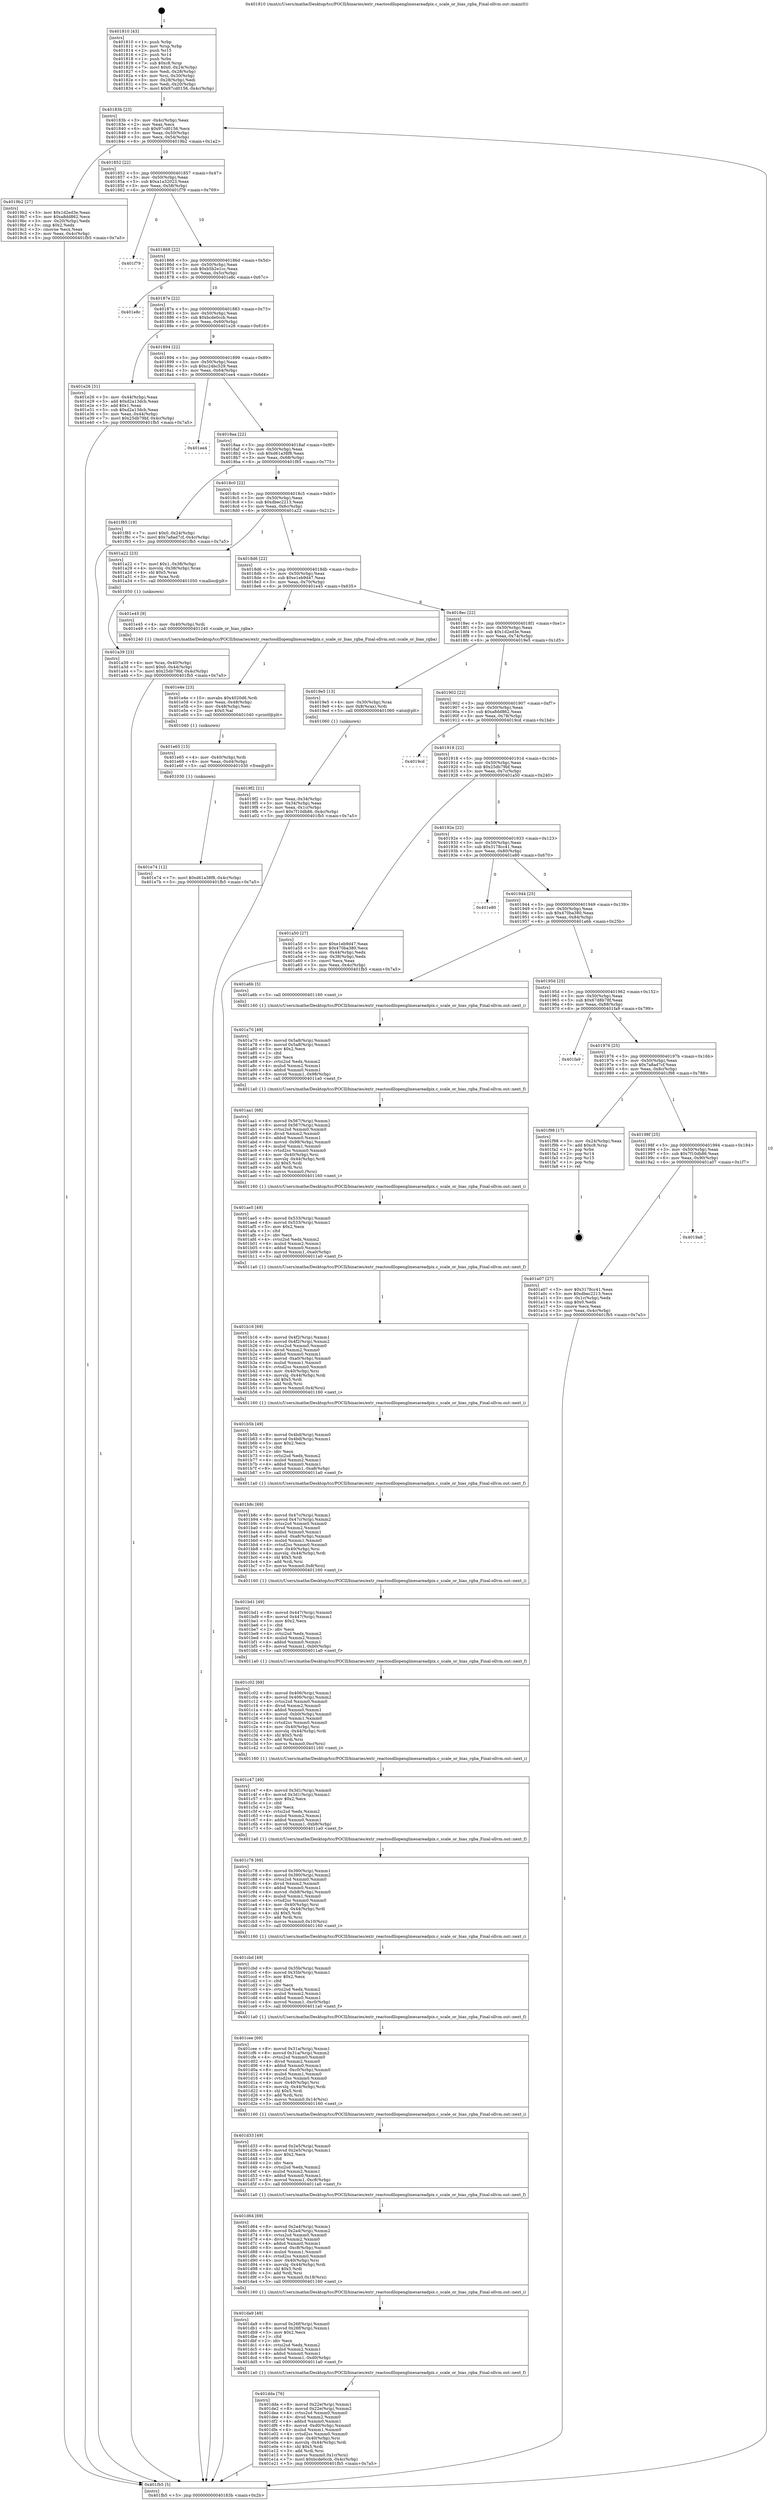 digraph "0x401810" {
  label = "0x401810 (/mnt/c/Users/mathe/Desktop/tcc/POCII/binaries/extr_reactosdllopenglmesareadpix.c_scale_or_bias_rgba_Final-ollvm.out::main(0))"
  labelloc = "t"
  node[shape=record]

  Entry [label="",width=0.3,height=0.3,shape=circle,fillcolor=black,style=filled]
  "0x40183b" [label="{
     0x40183b [23]\l
     | [instrs]\l
     &nbsp;&nbsp;0x40183b \<+3\>: mov -0x4c(%rbp),%eax\l
     &nbsp;&nbsp;0x40183e \<+2\>: mov %eax,%ecx\l
     &nbsp;&nbsp;0x401840 \<+6\>: sub $0x97cd0156,%ecx\l
     &nbsp;&nbsp;0x401846 \<+3\>: mov %eax,-0x50(%rbp)\l
     &nbsp;&nbsp;0x401849 \<+3\>: mov %ecx,-0x54(%rbp)\l
     &nbsp;&nbsp;0x40184c \<+6\>: je 00000000004019b2 \<main+0x1a2\>\l
  }"]
  "0x4019b2" [label="{
     0x4019b2 [27]\l
     | [instrs]\l
     &nbsp;&nbsp;0x4019b2 \<+5\>: mov $0x1d2ed3e,%eax\l
     &nbsp;&nbsp;0x4019b7 \<+5\>: mov $0xa8dd862,%ecx\l
     &nbsp;&nbsp;0x4019bc \<+3\>: mov -0x20(%rbp),%edx\l
     &nbsp;&nbsp;0x4019bf \<+3\>: cmp $0x2,%edx\l
     &nbsp;&nbsp;0x4019c2 \<+3\>: cmovne %ecx,%eax\l
     &nbsp;&nbsp;0x4019c5 \<+3\>: mov %eax,-0x4c(%rbp)\l
     &nbsp;&nbsp;0x4019c8 \<+5\>: jmp 0000000000401fb5 \<main+0x7a5\>\l
  }"]
  "0x401852" [label="{
     0x401852 [22]\l
     | [instrs]\l
     &nbsp;&nbsp;0x401852 \<+5\>: jmp 0000000000401857 \<main+0x47\>\l
     &nbsp;&nbsp;0x401857 \<+3\>: mov -0x50(%rbp),%eax\l
     &nbsp;&nbsp;0x40185a \<+5\>: sub $0xa1a32023,%eax\l
     &nbsp;&nbsp;0x40185f \<+3\>: mov %eax,-0x58(%rbp)\l
     &nbsp;&nbsp;0x401862 \<+6\>: je 0000000000401f79 \<main+0x769\>\l
  }"]
  "0x401fb5" [label="{
     0x401fb5 [5]\l
     | [instrs]\l
     &nbsp;&nbsp;0x401fb5 \<+5\>: jmp 000000000040183b \<main+0x2b\>\l
  }"]
  "0x401810" [label="{
     0x401810 [43]\l
     | [instrs]\l
     &nbsp;&nbsp;0x401810 \<+1\>: push %rbp\l
     &nbsp;&nbsp;0x401811 \<+3\>: mov %rsp,%rbp\l
     &nbsp;&nbsp;0x401814 \<+2\>: push %r15\l
     &nbsp;&nbsp;0x401816 \<+2\>: push %r14\l
     &nbsp;&nbsp;0x401818 \<+1\>: push %rbx\l
     &nbsp;&nbsp;0x401819 \<+7\>: sub $0xc8,%rsp\l
     &nbsp;&nbsp;0x401820 \<+7\>: movl $0x0,-0x24(%rbp)\l
     &nbsp;&nbsp;0x401827 \<+3\>: mov %edi,-0x28(%rbp)\l
     &nbsp;&nbsp;0x40182a \<+4\>: mov %rsi,-0x30(%rbp)\l
     &nbsp;&nbsp;0x40182e \<+3\>: mov -0x28(%rbp),%edi\l
     &nbsp;&nbsp;0x401831 \<+3\>: mov %edi,-0x20(%rbp)\l
     &nbsp;&nbsp;0x401834 \<+7\>: movl $0x97cd0156,-0x4c(%rbp)\l
  }"]
  Exit [label="",width=0.3,height=0.3,shape=circle,fillcolor=black,style=filled,peripheries=2]
  "0x401f79" [label="{
     0x401f79\l
  }", style=dashed]
  "0x401868" [label="{
     0x401868 [22]\l
     | [instrs]\l
     &nbsp;&nbsp;0x401868 \<+5\>: jmp 000000000040186d \<main+0x5d\>\l
     &nbsp;&nbsp;0x40186d \<+3\>: mov -0x50(%rbp),%eax\l
     &nbsp;&nbsp;0x401870 \<+5\>: sub $0xb5b2e1cc,%eax\l
     &nbsp;&nbsp;0x401875 \<+3\>: mov %eax,-0x5c(%rbp)\l
     &nbsp;&nbsp;0x401878 \<+6\>: je 0000000000401e8c \<main+0x67c\>\l
  }"]
  "0x401e74" [label="{
     0x401e74 [12]\l
     | [instrs]\l
     &nbsp;&nbsp;0x401e74 \<+7\>: movl $0xd61a38f8,-0x4c(%rbp)\l
     &nbsp;&nbsp;0x401e7b \<+5\>: jmp 0000000000401fb5 \<main+0x7a5\>\l
  }"]
  "0x401e8c" [label="{
     0x401e8c\l
  }", style=dashed]
  "0x40187e" [label="{
     0x40187e [22]\l
     | [instrs]\l
     &nbsp;&nbsp;0x40187e \<+5\>: jmp 0000000000401883 \<main+0x73\>\l
     &nbsp;&nbsp;0x401883 \<+3\>: mov -0x50(%rbp),%eax\l
     &nbsp;&nbsp;0x401886 \<+5\>: sub $0xbcde0ccb,%eax\l
     &nbsp;&nbsp;0x40188b \<+3\>: mov %eax,-0x60(%rbp)\l
     &nbsp;&nbsp;0x40188e \<+6\>: je 0000000000401e26 \<main+0x616\>\l
  }"]
  "0x401e65" [label="{
     0x401e65 [15]\l
     | [instrs]\l
     &nbsp;&nbsp;0x401e65 \<+4\>: mov -0x40(%rbp),%rdi\l
     &nbsp;&nbsp;0x401e69 \<+6\>: mov %eax,-0xd4(%rbp)\l
     &nbsp;&nbsp;0x401e6f \<+5\>: call 0000000000401030 \<free@plt\>\l
     | [calls]\l
     &nbsp;&nbsp;0x401030 \{1\} (unknown)\l
  }"]
  "0x401e26" [label="{
     0x401e26 [31]\l
     | [instrs]\l
     &nbsp;&nbsp;0x401e26 \<+3\>: mov -0x44(%rbp),%eax\l
     &nbsp;&nbsp;0x401e29 \<+5\>: add $0xd2a13dcb,%eax\l
     &nbsp;&nbsp;0x401e2e \<+3\>: add $0x1,%eax\l
     &nbsp;&nbsp;0x401e31 \<+5\>: sub $0xd2a13dcb,%eax\l
     &nbsp;&nbsp;0x401e36 \<+3\>: mov %eax,-0x44(%rbp)\l
     &nbsp;&nbsp;0x401e39 \<+7\>: movl $0x25db79bf,-0x4c(%rbp)\l
     &nbsp;&nbsp;0x401e40 \<+5\>: jmp 0000000000401fb5 \<main+0x7a5\>\l
  }"]
  "0x401894" [label="{
     0x401894 [22]\l
     | [instrs]\l
     &nbsp;&nbsp;0x401894 \<+5\>: jmp 0000000000401899 \<main+0x89\>\l
     &nbsp;&nbsp;0x401899 \<+3\>: mov -0x50(%rbp),%eax\l
     &nbsp;&nbsp;0x40189c \<+5\>: sub $0xc24bc529,%eax\l
     &nbsp;&nbsp;0x4018a1 \<+3\>: mov %eax,-0x64(%rbp)\l
     &nbsp;&nbsp;0x4018a4 \<+6\>: je 0000000000401ee4 \<main+0x6d4\>\l
  }"]
  "0x401e4e" [label="{
     0x401e4e [23]\l
     | [instrs]\l
     &nbsp;&nbsp;0x401e4e \<+10\>: movabs $0x4020d6,%rdi\l
     &nbsp;&nbsp;0x401e58 \<+3\>: mov %eax,-0x48(%rbp)\l
     &nbsp;&nbsp;0x401e5b \<+3\>: mov -0x48(%rbp),%esi\l
     &nbsp;&nbsp;0x401e5e \<+2\>: mov $0x0,%al\l
     &nbsp;&nbsp;0x401e60 \<+5\>: call 0000000000401040 \<printf@plt\>\l
     | [calls]\l
     &nbsp;&nbsp;0x401040 \{1\} (unknown)\l
  }"]
  "0x401ee4" [label="{
     0x401ee4\l
  }", style=dashed]
  "0x4018aa" [label="{
     0x4018aa [22]\l
     | [instrs]\l
     &nbsp;&nbsp;0x4018aa \<+5\>: jmp 00000000004018af \<main+0x9f\>\l
     &nbsp;&nbsp;0x4018af \<+3\>: mov -0x50(%rbp),%eax\l
     &nbsp;&nbsp;0x4018b2 \<+5\>: sub $0xd61a38f8,%eax\l
     &nbsp;&nbsp;0x4018b7 \<+3\>: mov %eax,-0x68(%rbp)\l
     &nbsp;&nbsp;0x4018ba \<+6\>: je 0000000000401f85 \<main+0x775\>\l
  }"]
  "0x401dda" [label="{
     0x401dda [76]\l
     | [instrs]\l
     &nbsp;&nbsp;0x401dda \<+8\>: movsd 0x22e(%rip),%xmm1\l
     &nbsp;&nbsp;0x401de2 \<+8\>: movsd 0x22e(%rip),%xmm2\l
     &nbsp;&nbsp;0x401dea \<+4\>: cvtss2sd %xmm0,%xmm0\l
     &nbsp;&nbsp;0x401dee \<+4\>: divsd %xmm2,%xmm0\l
     &nbsp;&nbsp;0x401df2 \<+4\>: addsd %xmm0,%xmm1\l
     &nbsp;&nbsp;0x401df6 \<+8\>: movsd -0xd0(%rbp),%xmm0\l
     &nbsp;&nbsp;0x401dfe \<+4\>: mulsd %xmm1,%xmm0\l
     &nbsp;&nbsp;0x401e02 \<+4\>: cvtsd2ss %xmm0,%xmm0\l
     &nbsp;&nbsp;0x401e06 \<+4\>: mov -0x40(%rbp),%rsi\l
     &nbsp;&nbsp;0x401e0a \<+4\>: movslq -0x44(%rbp),%rdi\l
     &nbsp;&nbsp;0x401e0e \<+4\>: shl $0x5,%rdi\l
     &nbsp;&nbsp;0x401e12 \<+3\>: add %rdi,%rsi\l
     &nbsp;&nbsp;0x401e15 \<+5\>: movss %xmm0,0x1c(%rsi)\l
     &nbsp;&nbsp;0x401e1a \<+7\>: movl $0xbcde0ccb,-0x4c(%rbp)\l
     &nbsp;&nbsp;0x401e21 \<+5\>: jmp 0000000000401fb5 \<main+0x7a5\>\l
  }"]
  "0x401f85" [label="{
     0x401f85 [19]\l
     | [instrs]\l
     &nbsp;&nbsp;0x401f85 \<+7\>: movl $0x0,-0x24(%rbp)\l
     &nbsp;&nbsp;0x401f8c \<+7\>: movl $0x7a8ad7cf,-0x4c(%rbp)\l
     &nbsp;&nbsp;0x401f93 \<+5\>: jmp 0000000000401fb5 \<main+0x7a5\>\l
  }"]
  "0x4018c0" [label="{
     0x4018c0 [22]\l
     | [instrs]\l
     &nbsp;&nbsp;0x4018c0 \<+5\>: jmp 00000000004018c5 \<main+0xb5\>\l
     &nbsp;&nbsp;0x4018c5 \<+3\>: mov -0x50(%rbp),%eax\l
     &nbsp;&nbsp;0x4018c8 \<+5\>: sub $0xdbec2213,%eax\l
     &nbsp;&nbsp;0x4018cd \<+3\>: mov %eax,-0x6c(%rbp)\l
     &nbsp;&nbsp;0x4018d0 \<+6\>: je 0000000000401a22 \<main+0x212\>\l
  }"]
  "0x401da9" [label="{
     0x401da9 [49]\l
     | [instrs]\l
     &nbsp;&nbsp;0x401da9 \<+8\>: movsd 0x26f(%rip),%xmm0\l
     &nbsp;&nbsp;0x401db1 \<+8\>: movsd 0x26f(%rip),%xmm1\l
     &nbsp;&nbsp;0x401db9 \<+5\>: mov $0x2,%ecx\l
     &nbsp;&nbsp;0x401dbe \<+1\>: cltd\l
     &nbsp;&nbsp;0x401dbf \<+2\>: idiv %ecx\l
     &nbsp;&nbsp;0x401dc1 \<+4\>: cvtsi2sd %edx,%xmm2\l
     &nbsp;&nbsp;0x401dc5 \<+4\>: mulsd %xmm2,%xmm1\l
     &nbsp;&nbsp;0x401dc9 \<+4\>: addsd %xmm0,%xmm1\l
     &nbsp;&nbsp;0x401dcd \<+8\>: movsd %xmm1,-0xd0(%rbp)\l
     &nbsp;&nbsp;0x401dd5 \<+5\>: call 00000000004011a0 \<next_f\>\l
     | [calls]\l
     &nbsp;&nbsp;0x4011a0 \{1\} (/mnt/c/Users/mathe/Desktop/tcc/POCII/binaries/extr_reactosdllopenglmesareadpix.c_scale_or_bias_rgba_Final-ollvm.out::next_f)\l
  }"]
  "0x401a22" [label="{
     0x401a22 [23]\l
     | [instrs]\l
     &nbsp;&nbsp;0x401a22 \<+7\>: movl $0x1,-0x38(%rbp)\l
     &nbsp;&nbsp;0x401a29 \<+4\>: movslq -0x38(%rbp),%rax\l
     &nbsp;&nbsp;0x401a2d \<+4\>: shl $0x5,%rax\l
     &nbsp;&nbsp;0x401a31 \<+3\>: mov %rax,%rdi\l
     &nbsp;&nbsp;0x401a34 \<+5\>: call 0000000000401050 \<malloc@plt\>\l
     | [calls]\l
     &nbsp;&nbsp;0x401050 \{1\} (unknown)\l
  }"]
  "0x4018d6" [label="{
     0x4018d6 [22]\l
     | [instrs]\l
     &nbsp;&nbsp;0x4018d6 \<+5\>: jmp 00000000004018db \<main+0xcb\>\l
     &nbsp;&nbsp;0x4018db \<+3\>: mov -0x50(%rbp),%eax\l
     &nbsp;&nbsp;0x4018de \<+5\>: sub $0xe1eb9d47,%eax\l
     &nbsp;&nbsp;0x4018e3 \<+3\>: mov %eax,-0x70(%rbp)\l
     &nbsp;&nbsp;0x4018e6 \<+6\>: je 0000000000401e45 \<main+0x635\>\l
  }"]
  "0x401d64" [label="{
     0x401d64 [69]\l
     | [instrs]\l
     &nbsp;&nbsp;0x401d64 \<+8\>: movsd 0x2a4(%rip),%xmm1\l
     &nbsp;&nbsp;0x401d6c \<+8\>: movsd 0x2a4(%rip),%xmm2\l
     &nbsp;&nbsp;0x401d74 \<+4\>: cvtss2sd %xmm0,%xmm0\l
     &nbsp;&nbsp;0x401d78 \<+4\>: divsd %xmm2,%xmm0\l
     &nbsp;&nbsp;0x401d7c \<+4\>: addsd %xmm0,%xmm1\l
     &nbsp;&nbsp;0x401d80 \<+8\>: movsd -0xc8(%rbp),%xmm0\l
     &nbsp;&nbsp;0x401d88 \<+4\>: mulsd %xmm1,%xmm0\l
     &nbsp;&nbsp;0x401d8c \<+4\>: cvtsd2ss %xmm0,%xmm0\l
     &nbsp;&nbsp;0x401d90 \<+4\>: mov -0x40(%rbp),%rsi\l
     &nbsp;&nbsp;0x401d94 \<+4\>: movslq -0x44(%rbp),%rdi\l
     &nbsp;&nbsp;0x401d98 \<+4\>: shl $0x5,%rdi\l
     &nbsp;&nbsp;0x401d9c \<+3\>: add %rdi,%rsi\l
     &nbsp;&nbsp;0x401d9f \<+5\>: movss %xmm0,0x18(%rsi)\l
     &nbsp;&nbsp;0x401da4 \<+5\>: call 0000000000401160 \<next_i\>\l
     | [calls]\l
     &nbsp;&nbsp;0x401160 \{1\} (/mnt/c/Users/mathe/Desktop/tcc/POCII/binaries/extr_reactosdllopenglmesareadpix.c_scale_or_bias_rgba_Final-ollvm.out::next_i)\l
  }"]
  "0x401e45" [label="{
     0x401e45 [9]\l
     | [instrs]\l
     &nbsp;&nbsp;0x401e45 \<+4\>: mov -0x40(%rbp),%rdi\l
     &nbsp;&nbsp;0x401e49 \<+5\>: call 0000000000401240 \<scale_or_bias_rgba\>\l
     | [calls]\l
     &nbsp;&nbsp;0x401240 \{1\} (/mnt/c/Users/mathe/Desktop/tcc/POCII/binaries/extr_reactosdllopenglmesareadpix.c_scale_or_bias_rgba_Final-ollvm.out::scale_or_bias_rgba)\l
  }"]
  "0x4018ec" [label="{
     0x4018ec [22]\l
     | [instrs]\l
     &nbsp;&nbsp;0x4018ec \<+5\>: jmp 00000000004018f1 \<main+0xe1\>\l
     &nbsp;&nbsp;0x4018f1 \<+3\>: mov -0x50(%rbp),%eax\l
     &nbsp;&nbsp;0x4018f4 \<+5\>: sub $0x1d2ed3e,%eax\l
     &nbsp;&nbsp;0x4018f9 \<+3\>: mov %eax,-0x74(%rbp)\l
     &nbsp;&nbsp;0x4018fc \<+6\>: je 00000000004019e5 \<main+0x1d5\>\l
  }"]
  "0x401d33" [label="{
     0x401d33 [49]\l
     | [instrs]\l
     &nbsp;&nbsp;0x401d33 \<+8\>: movsd 0x2e5(%rip),%xmm0\l
     &nbsp;&nbsp;0x401d3b \<+8\>: movsd 0x2e5(%rip),%xmm1\l
     &nbsp;&nbsp;0x401d43 \<+5\>: mov $0x2,%ecx\l
     &nbsp;&nbsp;0x401d48 \<+1\>: cltd\l
     &nbsp;&nbsp;0x401d49 \<+2\>: idiv %ecx\l
     &nbsp;&nbsp;0x401d4b \<+4\>: cvtsi2sd %edx,%xmm2\l
     &nbsp;&nbsp;0x401d4f \<+4\>: mulsd %xmm2,%xmm1\l
     &nbsp;&nbsp;0x401d53 \<+4\>: addsd %xmm0,%xmm1\l
     &nbsp;&nbsp;0x401d57 \<+8\>: movsd %xmm1,-0xc8(%rbp)\l
     &nbsp;&nbsp;0x401d5f \<+5\>: call 00000000004011a0 \<next_f\>\l
     | [calls]\l
     &nbsp;&nbsp;0x4011a0 \{1\} (/mnt/c/Users/mathe/Desktop/tcc/POCII/binaries/extr_reactosdllopenglmesareadpix.c_scale_or_bias_rgba_Final-ollvm.out::next_f)\l
  }"]
  "0x4019e5" [label="{
     0x4019e5 [13]\l
     | [instrs]\l
     &nbsp;&nbsp;0x4019e5 \<+4\>: mov -0x30(%rbp),%rax\l
     &nbsp;&nbsp;0x4019e9 \<+4\>: mov 0x8(%rax),%rdi\l
     &nbsp;&nbsp;0x4019ed \<+5\>: call 0000000000401060 \<atoi@plt\>\l
     | [calls]\l
     &nbsp;&nbsp;0x401060 \{1\} (unknown)\l
  }"]
  "0x401902" [label="{
     0x401902 [22]\l
     | [instrs]\l
     &nbsp;&nbsp;0x401902 \<+5\>: jmp 0000000000401907 \<main+0xf7\>\l
     &nbsp;&nbsp;0x401907 \<+3\>: mov -0x50(%rbp),%eax\l
     &nbsp;&nbsp;0x40190a \<+5\>: sub $0xa8dd862,%eax\l
     &nbsp;&nbsp;0x40190f \<+3\>: mov %eax,-0x78(%rbp)\l
     &nbsp;&nbsp;0x401912 \<+6\>: je 00000000004019cd \<main+0x1bd\>\l
  }"]
  "0x4019f2" [label="{
     0x4019f2 [21]\l
     | [instrs]\l
     &nbsp;&nbsp;0x4019f2 \<+3\>: mov %eax,-0x34(%rbp)\l
     &nbsp;&nbsp;0x4019f5 \<+3\>: mov -0x34(%rbp),%eax\l
     &nbsp;&nbsp;0x4019f8 \<+3\>: mov %eax,-0x1c(%rbp)\l
     &nbsp;&nbsp;0x4019fb \<+7\>: movl $0x7f10db86,-0x4c(%rbp)\l
     &nbsp;&nbsp;0x401a02 \<+5\>: jmp 0000000000401fb5 \<main+0x7a5\>\l
  }"]
  "0x401cee" [label="{
     0x401cee [69]\l
     | [instrs]\l
     &nbsp;&nbsp;0x401cee \<+8\>: movsd 0x31a(%rip),%xmm1\l
     &nbsp;&nbsp;0x401cf6 \<+8\>: movsd 0x31a(%rip),%xmm2\l
     &nbsp;&nbsp;0x401cfe \<+4\>: cvtss2sd %xmm0,%xmm0\l
     &nbsp;&nbsp;0x401d02 \<+4\>: divsd %xmm2,%xmm0\l
     &nbsp;&nbsp;0x401d06 \<+4\>: addsd %xmm0,%xmm1\l
     &nbsp;&nbsp;0x401d0a \<+8\>: movsd -0xc0(%rbp),%xmm0\l
     &nbsp;&nbsp;0x401d12 \<+4\>: mulsd %xmm1,%xmm0\l
     &nbsp;&nbsp;0x401d16 \<+4\>: cvtsd2ss %xmm0,%xmm0\l
     &nbsp;&nbsp;0x401d1a \<+4\>: mov -0x40(%rbp),%rsi\l
     &nbsp;&nbsp;0x401d1e \<+4\>: movslq -0x44(%rbp),%rdi\l
     &nbsp;&nbsp;0x401d22 \<+4\>: shl $0x5,%rdi\l
     &nbsp;&nbsp;0x401d26 \<+3\>: add %rdi,%rsi\l
     &nbsp;&nbsp;0x401d29 \<+5\>: movss %xmm0,0x14(%rsi)\l
     &nbsp;&nbsp;0x401d2e \<+5\>: call 0000000000401160 \<next_i\>\l
     | [calls]\l
     &nbsp;&nbsp;0x401160 \{1\} (/mnt/c/Users/mathe/Desktop/tcc/POCII/binaries/extr_reactosdllopenglmesareadpix.c_scale_or_bias_rgba_Final-ollvm.out::next_i)\l
  }"]
  "0x4019cd" [label="{
     0x4019cd\l
  }", style=dashed]
  "0x401918" [label="{
     0x401918 [22]\l
     | [instrs]\l
     &nbsp;&nbsp;0x401918 \<+5\>: jmp 000000000040191d \<main+0x10d\>\l
     &nbsp;&nbsp;0x40191d \<+3\>: mov -0x50(%rbp),%eax\l
     &nbsp;&nbsp;0x401920 \<+5\>: sub $0x25db79bf,%eax\l
     &nbsp;&nbsp;0x401925 \<+3\>: mov %eax,-0x7c(%rbp)\l
     &nbsp;&nbsp;0x401928 \<+6\>: je 0000000000401a50 \<main+0x240\>\l
  }"]
  "0x401cbd" [label="{
     0x401cbd [49]\l
     | [instrs]\l
     &nbsp;&nbsp;0x401cbd \<+8\>: movsd 0x35b(%rip),%xmm0\l
     &nbsp;&nbsp;0x401cc5 \<+8\>: movsd 0x35b(%rip),%xmm1\l
     &nbsp;&nbsp;0x401ccd \<+5\>: mov $0x2,%ecx\l
     &nbsp;&nbsp;0x401cd2 \<+1\>: cltd\l
     &nbsp;&nbsp;0x401cd3 \<+2\>: idiv %ecx\l
     &nbsp;&nbsp;0x401cd5 \<+4\>: cvtsi2sd %edx,%xmm2\l
     &nbsp;&nbsp;0x401cd9 \<+4\>: mulsd %xmm2,%xmm1\l
     &nbsp;&nbsp;0x401cdd \<+4\>: addsd %xmm0,%xmm1\l
     &nbsp;&nbsp;0x401ce1 \<+8\>: movsd %xmm1,-0xc0(%rbp)\l
     &nbsp;&nbsp;0x401ce9 \<+5\>: call 00000000004011a0 \<next_f\>\l
     | [calls]\l
     &nbsp;&nbsp;0x4011a0 \{1\} (/mnt/c/Users/mathe/Desktop/tcc/POCII/binaries/extr_reactosdllopenglmesareadpix.c_scale_or_bias_rgba_Final-ollvm.out::next_f)\l
  }"]
  "0x401a50" [label="{
     0x401a50 [27]\l
     | [instrs]\l
     &nbsp;&nbsp;0x401a50 \<+5\>: mov $0xe1eb9d47,%eax\l
     &nbsp;&nbsp;0x401a55 \<+5\>: mov $0x470ba380,%ecx\l
     &nbsp;&nbsp;0x401a5a \<+3\>: mov -0x44(%rbp),%edx\l
     &nbsp;&nbsp;0x401a5d \<+3\>: cmp -0x38(%rbp),%edx\l
     &nbsp;&nbsp;0x401a60 \<+3\>: cmovl %ecx,%eax\l
     &nbsp;&nbsp;0x401a63 \<+3\>: mov %eax,-0x4c(%rbp)\l
     &nbsp;&nbsp;0x401a66 \<+5\>: jmp 0000000000401fb5 \<main+0x7a5\>\l
  }"]
  "0x40192e" [label="{
     0x40192e [22]\l
     | [instrs]\l
     &nbsp;&nbsp;0x40192e \<+5\>: jmp 0000000000401933 \<main+0x123\>\l
     &nbsp;&nbsp;0x401933 \<+3\>: mov -0x50(%rbp),%eax\l
     &nbsp;&nbsp;0x401936 \<+5\>: sub $0x3178cc41,%eax\l
     &nbsp;&nbsp;0x40193b \<+3\>: mov %eax,-0x80(%rbp)\l
     &nbsp;&nbsp;0x40193e \<+6\>: je 0000000000401e80 \<main+0x670\>\l
  }"]
  "0x401c78" [label="{
     0x401c78 [69]\l
     | [instrs]\l
     &nbsp;&nbsp;0x401c78 \<+8\>: movsd 0x390(%rip),%xmm1\l
     &nbsp;&nbsp;0x401c80 \<+8\>: movsd 0x390(%rip),%xmm2\l
     &nbsp;&nbsp;0x401c88 \<+4\>: cvtss2sd %xmm0,%xmm0\l
     &nbsp;&nbsp;0x401c8c \<+4\>: divsd %xmm2,%xmm0\l
     &nbsp;&nbsp;0x401c90 \<+4\>: addsd %xmm0,%xmm1\l
     &nbsp;&nbsp;0x401c94 \<+8\>: movsd -0xb8(%rbp),%xmm0\l
     &nbsp;&nbsp;0x401c9c \<+4\>: mulsd %xmm1,%xmm0\l
     &nbsp;&nbsp;0x401ca0 \<+4\>: cvtsd2ss %xmm0,%xmm0\l
     &nbsp;&nbsp;0x401ca4 \<+4\>: mov -0x40(%rbp),%rsi\l
     &nbsp;&nbsp;0x401ca8 \<+4\>: movslq -0x44(%rbp),%rdi\l
     &nbsp;&nbsp;0x401cac \<+4\>: shl $0x5,%rdi\l
     &nbsp;&nbsp;0x401cb0 \<+3\>: add %rdi,%rsi\l
     &nbsp;&nbsp;0x401cb3 \<+5\>: movss %xmm0,0x10(%rsi)\l
     &nbsp;&nbsp;0x401cb8 \<+5\>: call 0000000000401160 \<next_i\>\l
     | [calls]\l
     &nbsp;&nbsp;0x401160 \{1\} (/mnt/c/Users/mathe/Desktop/tcc/POCII/binaries/extr_reactosdllopenglmesareadpix.c_scale_or_bias_rgba_Final-ollvm.out::next_i)\l
  }"]
  "0x401e80" [label="{
     0x401e80\l
  }", style=dashed]
  "0x401944" [label="{
     0x401944 [25]\l
     | [instrs]\l
     &nbsp;&nbsp;0x401944 \<+5\>: jmp 0000000000401949 \<main+0x139\>\l
     &nbsp;&nbsp;0x401949 \<+3\>: mov -0x50(%rbp),%eax\l
     &nbsp;&nbsp;0x40194c \<+5\>: sub $0x470ba380,%eax\l
     &nbsp;&nbsp;0x401951 \<+6\>: mov %eax,-0x84(%rbp)\l
     &nbsp;&nbsp;0x401957 \<+6\>: je 0000000000401a6b \<main+0x25b\>\l
  }"]
  "0x401c47" [label="{
     0x401c47 [49]\l
     | [instrs]\l
     &nbsp;&nbsp;0x401c47 \<+8\>: movsd 0x3d1(%rip),%xmm0\l
     &nbsp;&nbsp;0x401c4f \<+8\>: movsd 0x3d1(%rip),%xmm1\l
     &nbsp;&nbsp;0x401c57 \<+5\>: mov $0x2,%ecx\l
     &nbsp;&nbsp;0x401c5c \<+1\>: cltd\l
     &nbsp;&nbsp;0x401c5d \<+2\>: idiv %ecx\l
     &nbsp;&nbsp;0x401c5f \<+4\>: cvtsi2sd %edx,%xmm2\l
     &nbsp;&nbsp;0x401c63 \<+4\>: mulsd %xmm2,%xmm1\l
     &nbsp;&nbsp;0x401c67 \<+4\>: addsd %xmm0,%xmm1\l
     &nbsp;&nbsp;0x401c6b \<+8\>: movsd %xmm1,-0xb8(%rbp)\l
     &nbsp;&nbsp;0x401c73 \<+5\>: call 00000000004011a0 \<next_f\>\l
     | [calls]\l
     &nbsp;&nbsp;0x4011a0 \{1\} (/mnt/c/Users/mathe/Desktop/tcc/POCII/binaries/extr_reactosdllopenglmesareadpix.c_scale_or_bias_rgba_Final-ollvm.out::next_f)\l
  }"]
  "0x401a6b" [label="{
     0x401a6b [5]\l
     | [instrs]\l
     &nbsp;&nbsp;0x401a6b \<+5\>: call 0000000000401160 \<next_i\>\l
     | [calls]\l
     &nbsp;&nbsp;0x401160 \{1\} (/mnt/c/Users/mathe/Desktop/tcc/POCII/binaries/extr_reactosdllopenglmesareadpix.c_scale_or_bias_rgba_Final-ollvm.out::next_i)\l
  }"]
  "0x40195d" [label="{
     0x40195d [25]\l
     | [instrs]\l
     &nbsp;&nbsp;0x40195d \<+5\>: jmp 0000000000401962 \<main+0x152\>\l
     &nbsp;&nbsp;0x401962 \<+3\>: mov -0x50(%rbp),%eax\l
     &nbsp;&nbsp;0x401965 \<+5\>: sub $0x67d8b78f,%eax\l
     &nbsp;&nbsp;0x40196a \<+6\>: mov %eax,-0x88(%rbp)\l
     &nbsp;&nbsp;0x401970 \<+6\>: je 0000000000401fa9 \<main+0x799\>\l
  }"]
  "0x401c02" [label="{
     0x401c02 [69]\l
     | [instrs]\l
     &nbsp;&nbsp;0x401c02 \<+8\>: movsd 0x406(%rip),%xmm1\l
     &nbsp;&nbsp;0x401c0a \<+8\>: movsd 0x406(%rip),%xmm2\l
     &nbsp;&nbsp;0x401c12 \<+4\>: cvtss2sd %xmm0,%xmm0\l
     &nbsp;&nbsp;0x401c16 \<+4\>: divsd %xmm2,%xmm0\l
     &nbsp;&nbsp;0x401c1a \<+4\>: addsd %xmm0,%xmm1\l
     &nbsp;&nbsp;0x401c1e \<+8\>: movsd -0xb0(%rbp),%xmm0\l
     &nbsp;&nbsp;0x401c26 \<+4\>: mulsd %xmm1,%xmm0\l
     &nbsp;&nbsp;0x401c2a \<+4\>: cvtsd2ss %xmm0,%xmm0\l
     &nbsp;&nbsp;0x401c2e \<+4\>: mov -0x40(%rbp),%rsi\l
     &nbsp;&nbsp;0x401c32 \<+4\>: movslq -0x44(%rbp),%rdi\l
     &nbsp;&nbsp;0x401c36 \<+4\>: shl $0x5,%rdi\l
     &nbsp;&nbsp;0x401c3a \<+3\>: add %rdi,%rsi\l
     &nbsp;&nbsp;0x401c3d \<+5\>: movss %xmm0,0xc(%rsi)\l
     &nbsp;&nbsp;0x401c42 \<+5\>: call 0000000000401160 \<next_i\>\l
     | [calls]\l
     &nbsp;&nbsp;0x401160 \{1\} (/mnt/c/Users/mathe/Desktop/tcc/POCII/binaries/extr_reactosdllopenglmesareadpix.c_scale_or_bias_rgba_Final-ollvm.out::next_i)\l
  }"]
  "0x401fa9" [label="{
     0x401fa9\l
  }", style=dashed]
  "0x401976" [label="{
     0x401976 [25]\l
     | [instrs]\l
     &nbsp;&nbsp;0x401976 \<+5\>: jmp 000000000040197b \<main+0x16b\>\l
     &nbsp;&nbsp;0x40197b \<+3\>: mov -0x50(%rbp),%eax\l
     &nbsp;&nbsp;0x40197e \<+5\>: sub $0x7a8ad7cf,%eax\l
     &nbsp;&nbsp;0x401983 \<+6\>: mov %eax,-0x8c(%rbp)\l
     &nbsp;&nbsp;0x401989 \<+6\>: je 0000000000401f98 \<main+0x788\>\l
  }"]
  "0x401bd1" [label="{
     0x401bd1 [49]\l
     | [instrs]\l
     &nbsp;&nbsp;0x401bd1 \<+8\>: movsd 0x447(%rip),%xmm0\l
     &nbsp;&nbsp;0x401bd9 \<+8\>: movsd 0x447(%rip),%xmm1\l
     &nbsp;&nbsp;0x401be1 \<+5\>: mov $0x2,%ecx\l
     &nbsp;&nbsp;0x401be6 \<+1\>: cltd\l
     &nbsp;&nbsp;0x401be7 \<+2\>: idiv %ecx\l
     &nbsp;&nbsp;0x401be9 \<+4\>: cvtsi2sd %edx,%xmm2\l
     &nbsp;&nbsp;0x401bed \<+4\>: mulsd %xmm2,%xmm1\l
     &nbsp;&nbsp;0x401bf1 \<+4\>: addsd %xmm0,%xmm1\l
     &nbsp;&nbsp;0x401bf5 \<+8\>: movsd %xmm1,-0xb0(%rbp)\l
     &nbsp;&nbsp;0x401bfd \<+5\>: call 00000000004011a0 \<next_f\>\l
     | [calls]\l
     &nbsp;&nbsp;0x4011a0 \{1\} (/mnt/c/Users/mathe/Desktop/tcc/POCII/binaries/extr_reactosdllopenglmesareadpix.c_scale_or_bias_rgba_Final-ollvm.out::next_f)\l
  }"]
  "0x401f98" [label="{
     0x401f98 [17]\l
     | [instrs]\l
     &nbsp;&nbsp;0x401f98 \<+3\>: mov -0x24(%rbp),%eax\l
     &nbsp;&nbsp;0x401f9b \<+7\>: add $0xc8,%rsp\l
     &nbsp;&nbsp;0x401fa2 \<+1\>: pop %rbx\l
     &nbsp;&nbsp;0x401fa3 \<+2\>: pop %r14\l
     &nbsp;&nbsp;0x401fa5 \<+2\>: pop %r15\l
     &nbsp;&nbsp;0x401fa7 \<+1\>: pop %rbp\l
     &nbsp;&nbsp;0x401fa8 \<+1\>: ret\l
  }"]
  "0x40198f" [label="{
     0x40198f [25]\l
     | [instrs]\l
     &nbsp;&nbsp;0x40198f \<+5\>: jmp 0000000000401994 \<main+0x184\>\l
     &nbsp;&nbsp;0x401994 \<+3\>: mov -0x50(%rbp),%eax\l
     &nbsp;&nbsp;0x401997 \<+5\>: sub $0x7f10db86,%eax\l
     &nbsp;&nbsp;0x40199c \<+6\>: mov %eax,-0x90(%rbp)\l
     &nbsp;&nbsp;0x4019a2 \<+6\>: je 0000000000401a07 \<main+0x1f7\>\l
  }"]
  "0x401b8c" [label="{
     0x401b8c [69]\l
     | [instrs]\l
     &nbsp;&nbsp;0x401b8c \<+8\>: movsd 0x47c(%rip),%xmm1\l
     &nbsp;&nbsp;0x401b94 \<+8\>: movsd 0x47c(%rip),%xmm2\l
     &nbsp;&nbsp;0x401b9c \<+4\>: cvtss2sd %xmm0,%xmm0\l
     &nbsp;&nbsp;0x401ba0 \<+4\>: divsd %xmm2,%xmm0\l
     &nbsp;&nbsp;0x401ba4 \<+4\>: addsd %xmm0,%xmm1\l
     &nbsp;&nbsp;0x401ba8 \<+8\>: movsd -0xa8(%rbp),%xmm0\l
     &nbsp;&nbsp;0x401bb0 \<+4\>: mulsd %xmm1,%xmm0\l
     &nbsp;&nbsp;0x401bb4 \<+4\>: cvtsd2ss %xmm0,%xmm0\l
     &nbsp;&nbsp;0x401bb8 \<+4\>: mov -0x40(%rbp),%rsi\l
     &nbsp;&nbsp;0x401bbc \<+4\>: movslq -0x44(%rbp),%rdi\l
     &nbsp;&nbsp;0x401bc0 \<+4\>: shl $0x5,%rdi\l
     &nbsp;&nbsp;0x401bc4 \<+3\>: add %rdi,%rsi\l
     &nbsp;&nbsp;0x401bc7 \<+5\>: movss %xmm0,0x8(%rsi)\l
     &nbsp;&nbsp;0x401bcc \<+5\>: call 0000000000401160 \<next_i\>\l
     | [calls]\l
     &nbsp;&nbsp;0x401160 \{1\} (/mnt/c/Users/mathe/Desktop/tcc/POCII/binaries/extr_reactosdllopenglmesareadpix.c_scale_or_bias_rgba_Final-ollvm.out::next_i)\l
  }"]
  "0x401a07" [label="{
     0x401a07 [27]\l
     | [instrs]\l
     &nbsp;&nbsp;0x401a07 \<+5\>: mov $0x3178cc41,%eax\l
     &nbsp;&nbsp;0x401a0c \<+5\>: mov $0xdbec2213,%ecx\l
     &nbsp;&nbsp;0x401a11 \<+3\>: mov -0x1c(%rbp),%edx\l
     &nbsp;&nbsp;0x401a14 \<+3\>: cmp $0x0,%edx\l
     &nbsp;&nbsp;0x401a17 \<+3\>: cmove %ecx,%eax\l
     &nbsp;&nbsp;0x401a1a \<+3\>: mov %eax,-0x4c(%rbp)\l
     &nbsp;&nbsp;0x401a1d \<+5\>: jmp 0000000000401fb5 \<main+0x7a5\>\l
  }"]
  "0x4019a8" [label="{
     0x4019a8\l
  }", style=dashed]
  "0x401a39" [label="{
     0x401a39 [23]\l
     | [instrs]\l
     &nbsp;&nbsp;0x401a39 \<+4\>: mov %rax,-0x40(%rbp)\l
     &nbsp;&nbsp;0x401a3d \<+7\>: movl $0x0,-0x44(%rbp)\l
     &nbsp;&nbsp;0x401a44 \<+7\>: movl $0x25db79bf,-0x4c(%rbp)\l
     &nbsp;&nbsp;0x401a4b \<+5\>: jmp 0000000000401fb5 \<main+0x7a5\>\l
  }"]
  "0x401a70" [label="{
     0x401a70 [49]\l
     | [instrs]\l
     &nbsp;&nbsp;0x401a70 \<+8\>: movsd 0x5a8(%rip),%xmm0\l
     &nbsp;&nbsp;0x401a78 \<+8\>: movsd 0x5a8(%rip),%xmm1\l
     &nbsp;&nbsp;0x401a80 \<+5\>: mov $0x2,%ecx\l
     &nbsp;&nbsp;0x401a85 \<+1\>: cltd\l
     &nbsp;&nbsp;0x401a86 \<+2\>: idiv %ecx\l
     &nbsp;&nbsp;0x401a88 \<+4\>: cvtsi2sd %edx,%xmm2\l
     &nbsp;&nbsp;0x401a8c \<+4\>: mulsd %xmm2,%xmm1\l
     &nbsp;&nbsp;0x401a90 \<+4\>: addsd %xmm0,%xmm1\l
     &nbsp;&nbsp;0x401a94 \<+8\>: movsd %xmm1,-0x98(%rbp)\l
     &nbsp;&nbsp;0x401a9c \<+5\>: call 00000000004011a0 \<next_f\>\l
     | [calls]\l
     &nbsp;&nbsp;0x4011a0 \{1\} (/mnt/c/Users/mathe/Desktop/tcc/POCII/binaries/extr_reactosdllopenglmesareadpix.c_scale_or_bias_rgba_Final-ollvm.out::next_f)\l
  }"]
  "0x401aa1" [label="{
     0x401aa1 [68]\l
     | [instrs]\l
     &nbsp;&nbsp;0x401aa1 \<+8\>: movsd 0x567(%rip),%xmm1\l
     &nbsp;&nbsp;0x401aa9 \<+8\>: movsd 0x567(%rip),%xmm2\l
     &nbsp;&nbsp;0x401ab1 \<+4\>: cvtss2sd %xmm0,%xmm0\l
     &nbsp;&nbsp;0x401ab5 \<+4\>: divsd %xmm2,%xmm0\l
     &nbsp;&nbsp;0x401ab9 \<+4\>: addsd %xmm0,%xmm1\l
     &nbsp;&nbsp;0x401abd \<+8\>: movsd -0x98(%rbp),%xmm0\l
     &nbsp;&nbsp;0x401ac5 \<+4\>: mulsd %xmm1,%xmm0\l
     &nbsp;&nbsp;0x401ac9 \<+4\>: cvtsd2ss %xmm0,%xmm0\l
     &nbsp;&nbsp;0x401acd \<+4\>: mov -0x40(%rbp),%rsi\l
     &nbsp;&nbsp;0x401ad1 \<+4\>: movslq -0x44(%rbp),%rdi\l
     &nbsp;&nbsp;0x401ad5 \<+4\>: shl $0x5,%rdi\l
     &nbsp;&nbsp;0x401ad9 \<+3\>: add %rdi,%rsi\l
     &nbsp;&nbsp;0x401adc \<+4\>: movss %xmm0,(%rsi)\l
     &nbsp;&nbsp;0x401ae0 \<+5\>: call 0000000000401160 \<next_i\>\l
     | [calls]\l
     &nbsp;&nbsp;0x401160 \{1\} (/mnt/c/Users/mathe/Desktop/tcc/POCII/binaries/extr_reactosdllopenglmesareadpix.c_scale_or_bias_rgba_Final-ollvm.out::next_i)\l
  }"]
  "0x401ae5" [label="{
     0x401ae5 [49]\l
     | [instrs]\l
     &nbsp;&nbsp;0x401ae5 \<+8\>: movsd 0x533(%rip),%xmm0\l
     &nbsp;&nbsp;0x401aed \<+8\>: movsd 0x533(%rip),%xmm1\l
     &nbsp;&nbsp;0x401af5 \<+5\>: mov $0x2,%ecx\l
     &nbsp;&nbsp;0x401afa \<+1\>: cltd\l
     &nbsp;&nbsp;0x401afb \<+2\>: idiv %ecx\l
     &nbsp;&nbsp;0x401afd \<+4\>: cvtsi2sd %edx,%xmm2\l
     &nbsp;&nbsp;0x401b01 \<+4\>: mulsd %xmm2,%xmm1\l
     &nbsp;&nbsp;0x401b05 \<+4\>: addsd %xmm0,%xmm1\l
     &nbsp;&nbsp;0x401b09 \<+8\>: movsd %xmm1,-0xa0(%rbp)\l
     &nbsp;&nbsp;0x401b11 \<+5\>: call 00000000004011a0 \<next_f\>\l
     | [calls]\l
     &nbsp;&nbsp;0x4011a0 \{1\} (/mnt/c/Users/mathe/Desktop/tcc/POCII/binaries/extr_reactosdllopenglmesareadpix.c_scale_or_bias_rgba_Final-ollvm.out::next_f)\l
  }"]
  "0x401b16" [label="{
     0x401b16 [69]\l
     | [instrs]\l
     &nbsp;&nbsp;0x401b16 \<+8\>: movsd 0x4f2(%rip),%xmm1\l
     &nbsp;&nbsp;0x401b1e \<+8\>: movsd 0x4f2(%rip),%xmm2\l
     &nbsp;&nbsp;0x401b26 \<+4\>: cvtss2sd %xmm0,%xmm0\l
     &nbsp;&nbsp;0x401b2a \<+4\>: divsd %xmm2,%xmm0\l
     &nbsp;&nbsp;0x401b2e \<+4\>: addsd %xmm0,%xmm1\l
     &nbsp;&nbsp;0x401b32 \<+8\>: movsd -0xa0(%rbp),%xmm0\l
     &nbsp;&nbsp;0x401b3a \<+4\>: mulsd %xmm1,%xmm0\l
     &nbsp;&nbsp;0x401b3e \<+4\>: cvtsd2ss %xmm0,%xmm0\l
     &nbsp;&nbsp;0x401b42 \<+4\>: mov -0x40(%rbp),%rsi\l
     &nbsp;&nbsp;0x401b46 \<+4\>: movslq -0x44(%rbp),%rdi\l
     &nbsp;&nbsp;0x401b4a \<+4\>: shl $0x5,%rdi\l
     &nbsp;&nbsp;0x401b4e \<+3\>: add %rdi,%rsi\l
     &nbsp;&nbsp;0x401b51 \<+5\>: movss %xmm0,0x4(%rsi)\l
     &nbsp;&nbsp;0x401b56 \<+5\>: call 0000000000401160 \<next_i\>\l
     | [calls]\l
     &nbsp;&nbsp;0x401160 \{1\} (/mnt/c/Users/mathe/Desktop/tcc/POCII/binaries/extr_reactosdllopenglmesareadpix.c_scale_or_bias_rgba_Final-ollvm.out::next_i)\l
  }"]
  "0x401b5b" [label="{
     0x401b5b [49]\l
     | [instrs]\l
     &nbsp;&nbsp;0x401b5b \<+8\>: movsd 0x4bd(%rip),%xmm0\l
     &nbsp;&nbsp;0x401b63 \<+8\>: movsd 0x4bd(%rip),%xmm1\l
     &nbsp;&nbsp;0x401b6b \<+5\>: mov $0x2,%ecx\l
     &nbsp;&nbsp;0x401b70 \<+1\>: cltd\l
     &nbsp;&nbsp;0x401b71 \<+2\>: idiv %ecx\l
     &nbsp;&nbsp;0x401b73 \<+4\>: cvtsi2sd %edx,%xmm2\l
     &nbsp;&nbsp;0x401b77 \<+4\>: mulsd %xmm2,%xmm1\l
     &nbsp;&nbsp;0x401b7b \<+4\>: addsd %xmm0,%xmm1\l
     &nbsp;&nbsp;0x401b7f \<+8\>: movsd %xmm1,-0xa8(%rbp)\l
     &nbsp;&nbsp;0x401b87 \<+5\>: call 00000000004011a0 \<next_f\>\l
     | [calls]\l
     &nbsp;&nbsp;0x4011a0 \{1\} (/mnt/c/Users/mathe/Desktop/tcc/POCII/binaries/extr_reactosdllopenglmesareadpix.c_scale_or_bias_rgba_Final-ollvm.out::next_f)\l
  }"]
  Entry -> "0x401810" [label=" 1"]
  "0x40183b" -> "0x4019b2" [label=" 1"]
  "0x40183b" -> "0x401852" [label=" 10"]
  "0x4019b2" -> "0x401fb5" [label=" 1"]
  "0x401810" -> "0x40183b" [label=" 1"]
  "0x401fb5" -> "0x40183b" [label=" 10"]
  "0x401f98" -> Exit [label=" 1"]
  "0x401852" -> "0x401f79" [label=" 0"]
  "0x401852" -> "0x401868" [label=" 10"]
  "0x401f85" -> "0x401fb5" [label=" 1"]
  "0x401868" -> "0x401e8c" [label=" 0"]
  "0x401868" -> "0x40187e" [label=" 10"]
  "0x401e74" -> "0x401fb5" [label=" 1"]
  "0x40187e" -> "0x401e26" [label=" 1"]
  "0x40187e" -> "0x401894" [label=" 9"]
  "0x401e65" -> "0x401e74" [label=" 1"]
  "0x401894" -> "0x401ee4" [label=" 0"]
  "0x401894" -> "0x4018aa" [label=" 9"]
  "0x401e4e" -> "0x401e65" [label=" 1"]
  "0x4018aa" -> "0x401f85" [label=" 1"]
  "0x4018aa" -> "0x4018c0" [label=" 8"]
  "0x401e45" -> "0x401e4e" [label=" 1"]
  "0x4018c0" -> "0x401a22" [label=" 1"]
  "0x4018c0" -> "0x4018d6" [label=" 7"]
  "0x401e26" -> "0x401fb5" [label=" 1"]
  "0x4018d6" -> "0x401e45" [label=" 1"]
  "0x4018d6" -> "0x4018ec" [label=" 6"]
  "0x401dda" -> "0x401fb5" [label=" 1"]
  "0x4018ec" -> "0x4019e5" [label=" 1"]
  "0x4018ec" -> "0x401902" [label=" 5"]
  "0x4019e5" -> "0x4019f2" [label=" 1"]
  "0x4019f2" -> "0x401fb5" [label=" 1"]
  "0x401da9" -> "0x401dda" [label=" 1"]
  "0x401902" -> "0x4019cd" [label=" 0"]
  "0x401902" -> "0x401918" [label=" 5"]
  "0x401d64" -> "0x401da9" [label=" 1"]
  "0x401918" -> "0x401a50" [label=" 2"]
  "0x401918" -> "0x40192e" [label=" 3"]
  "0x401d33" -> "0x401d64" [label=" 1"]
  "0x40192e" -> "0x401e80" [label=" 0"]
  "0x40192e" -> "0x401944" [label=" 3"]
  "0x401cee" -> "0x401d33" [label=" 1"]
  "0x401944" -> "0x401a6b" [label=" 1"]
  "0x401944" -> "0x40195d" [label=" 2"]
  "0x401cbd" -> "0x401cee" [label=" 1"]
  "0x40195d" -> "0x401fa9" [label=" 0"]
  "0x40195d" -> "0x401976" [label=" 2"]
  "0x401c78" -> "0x401cbd" [label=" 1"]
  "0x401976" -> "0x401f98" [label=" 1"]
  "0x401976" -> "0x40198f" [label=" 1"]
  "0x401c47" -> "0x401c78" [label=" 1"]
  "0x40198f" -> "0x401a07" [label=" 1"]
  "0x40198f" -> "0x4019a8" [label=" 0"]
  "0x401a07" -> "0x401fb5" [label=" 1"]
  "0x401a22" -> "0x401a39" [label=" 1"]
  "0x401a39" -> "0x401fb5" [label=" 1"]
  "0x401a50" -> "0x401fb5" [label=" 2"]
  "0x401a6b" -> "0x401a70" [label=" 1"]
  "0x401a70" -> "0x401aa1" [label=" 1"]
  "0x401aa1" -> "0x401ae5" [label=" 1"]
  "0x401ae5" -> "0x401b16" [label=" 1"]
  "0x401b16" -> "0x401b5b" [label=" 1"]
  "0x401b5b" -> "0x401b8c" [label=" 1"]
  "0x401b8c" -> "0x401bd1" [label=" 1"]
  "0x401bd1" -> "0x401c02" [label=" 1"]
  "0x401c02" -> "0x401c47" [label=" 1"]
}
